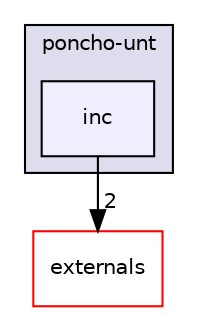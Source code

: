 digraph "muju/boards/poncho-unt/inc" {
  compound=true
  node [ fontsize="10", fontname="Helvetica"];
  edge [ labelfontsize="10", labelfontname="Helvetica"];
  subgraph clusterdir_a17491b3cc3539c4a87dcb66a7073675 {
    graph [ bgcolor="#ddddee", pencolor="black", label="poncho-unt" fontname="Helvetica", fontsize="10", URL="dir_a17491b3cc3539c4a87dcb66a7073675.html"]
  dir_22704cef930c1ffcd7dd46dbeffe504a [shape=box, label="inc", style="filled", fillcolor="#eeeeff", pencolor="black", URL="dir_22704cef930c1ffcd7dd46dbeffe504a.html"];
  }
  dir_05ce73a3381df79db5ec1287846eaba2 [shape=box label="externals" fillcolor="white" style="filled" color="red" URL="dir_05ce73a3381df79db5ec1287846eaba2.html"];
  dir_22704cef930c1ffcd7dd46dbeffe504a->dir_05ce73a3381df79db5ec1287846eaba2 [headlabel="2", labeldistance=1.5 headhref="dir_000029_000035.html"];
}
